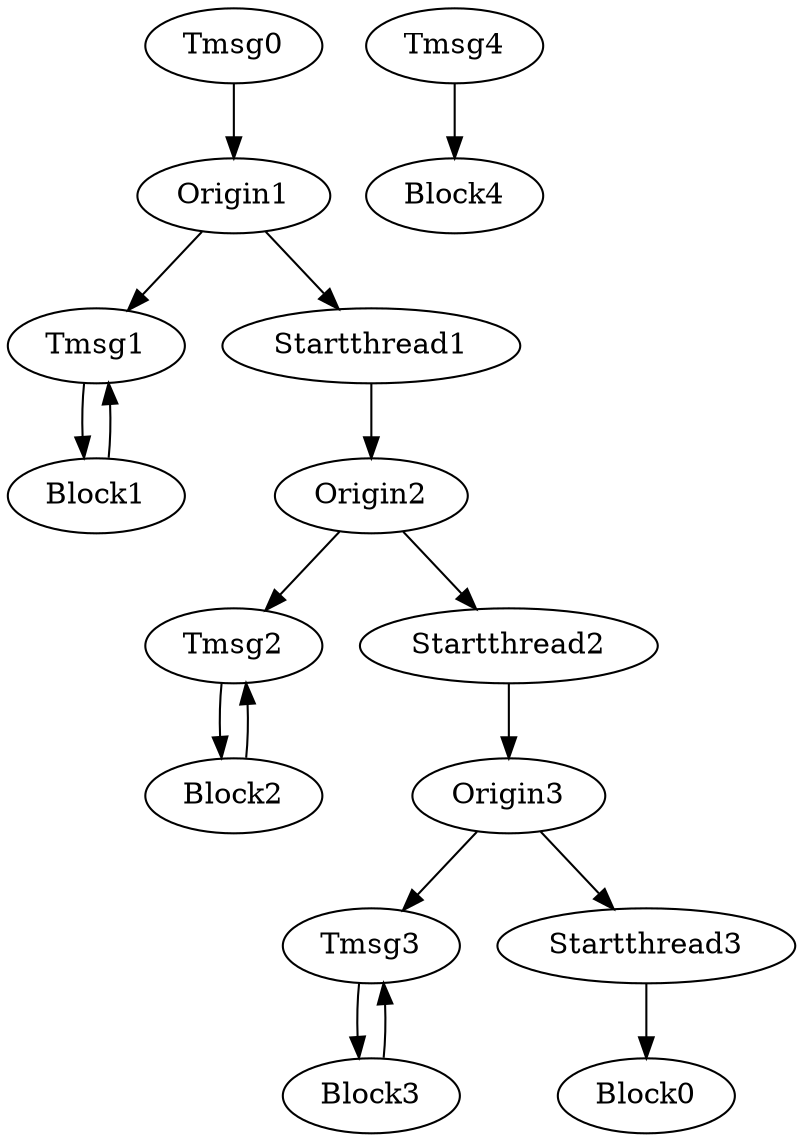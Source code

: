 digraph threadsStartStop {
// Thread 0 assigns TmsgX and BlockX to thread 1,2,3 and starts these.
// then start pattern B (Tmsg4 and Block4) to show that this does not stop the other threads.
// Stop pattern A1 which stops thread 1
// Stop pattern A which stops thread 3
// Stop node Block2 which stops thread 2 (there is no pattern on this thread)

node [cpu=0 fid=1 toffs=0 style=filled fillcolor=white color=black]
edge [type=defdst]

Tmsg0 [type=tmsg par=0 pattern=A patentry=1]
// offset 1ms
Tmsg1 [type=tmsg par=1 pattern=A1 toffs=1000000 patentry=1]
// offset 2ms
Tmsg2 [type=tmsg par=2 pattern=C toffs=2000000]
// offset 3ms
Tmsg3 [type=tmsg par=3 pattern=A toffs=3000000]
Tmsg4 [type=tmsg par=4 pattern=B patentry=1]

Origin1 [type=origin thread=1]
Origin2 [type=origin thread=2]
Origin3 [type=origin thread=3]

// the blocks are 10ms long.
// most blocks have a low prio queue to enable stop command.
Block0 [type=block tperiod=10000000 pattern=A]
Block1 [type=block tperiod=10000000 pattern=A1 patexit=1 qlo=1]
Block2 [type=block tperiod=10000000 pattern=C patexit=1 qlo=1]
Block3 [type=block tperiod=10000000 pattern=A patexit=1 qlo=1]
Block4 [type=block tperiod=10000000 pattern=B patexit=1 qlo=1]

Startthread1 [type=startthread thread=1 startoffs=0]
Startthread2 [type=startthread thread=2 startoffs=0]
Startthread3 [type=startthread thread=3 startoffs=0]

// sequence to start threads 1,2,3
Tmsg0 -> Origin1 -> Startthread1 -> Origin2 -> Startthread2 -> Origin3 -> Startthread3 -> Block0
// loop on thread 1
Tmsg1 -> Block1 -> Tmsg1
// loop on thread 2
Tmsg2 -> Block2 -> Tmsg2
// loop on thread 3
Tmsg3 -> Block3 -> Tmsg3
// extra pattern B
Tmsg4 -> Block4

Origin1 -> Tmsg1 [type=origindst]
Origin2 -> Tmsg2 [type=origindst]
Origin3 -> Tmsg3 [type=origindst]
}
